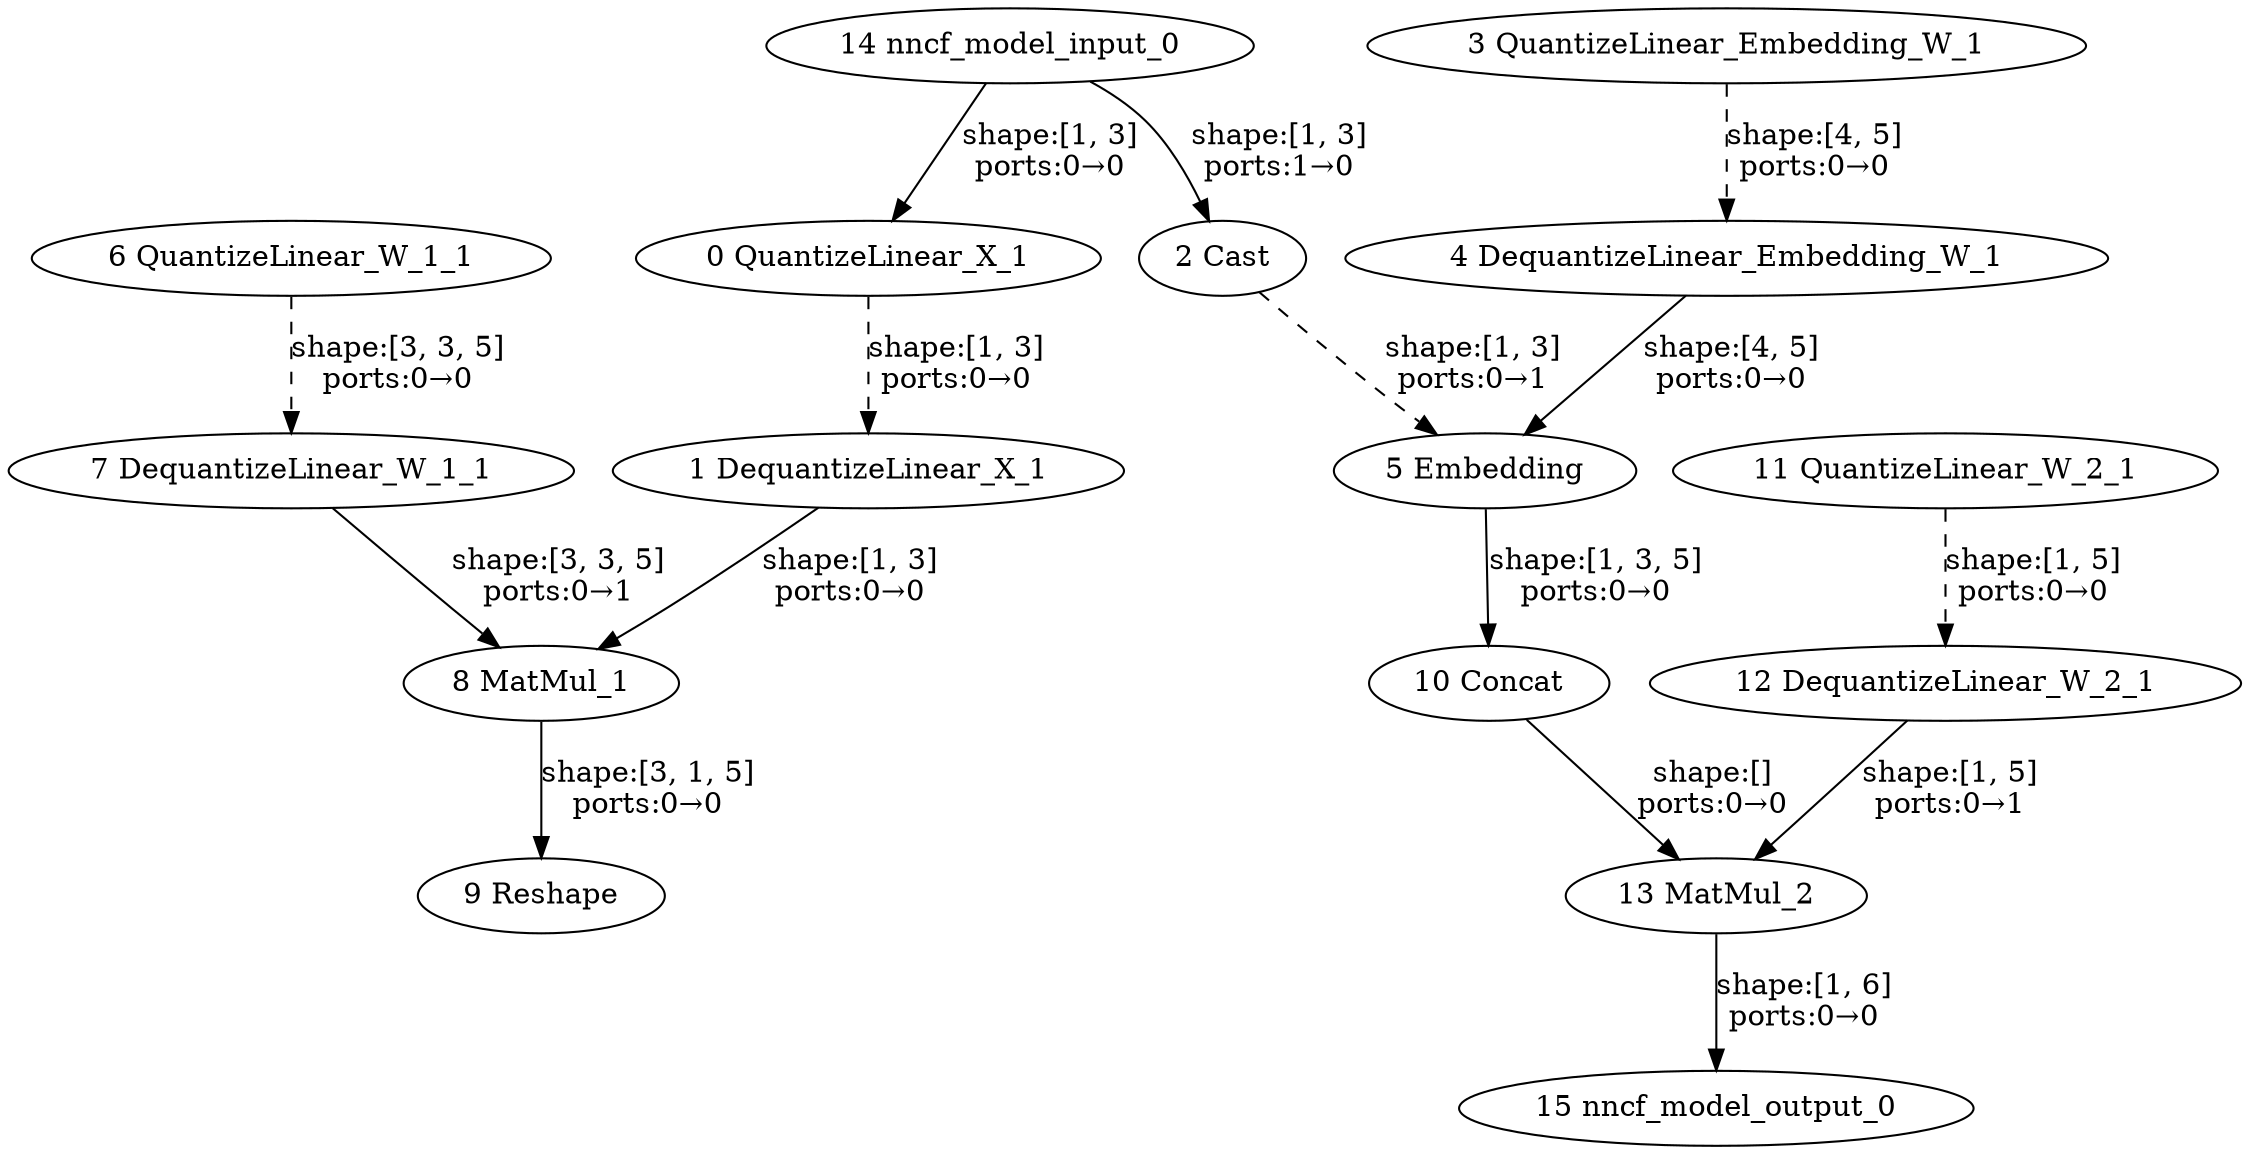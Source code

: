 strict digraph  {
"0 QuantizeLinear_X_1" [id=0, type=QuantizeLinear];
"1 DequantizeLinear_X_1" [id=1, type=DequantizeLinear];
"2 Cast" [id=2, type=Cast];
"3 QuantizeLinear_Embedding_W_1" [id=3, type=QuantizeLinear];
"4 DequantizeLinear_Embedding_W_1" [id=4, type=DequantizeLinear];
"5 Embedding" [id=5, type=Gather];
"6 QuantizeLinear_W_1_1" [id=6, type=QuantizeLinear];
"7 DequantizeLinear_W_1_1" [id=7, type=DequantizeLinear];
"8 MatMul_1" [id=8, type=MatMul];
"9 Reshape" [id=9, type=Reshape];
"10 Concat" [id=10, type=Concat];
"11 QuantizeLinear_W_2_1" [id=11, type=QuantizeLinear];
"12 DequantizeLinear_W_2_1" [id=12, type=DequantizeLinear];
"13 MatMul_2" [id=13, type=MatMul];
"14 nncf_model_input_0" [id=14, type=nncf_model_input];
"15 nncf_model_output_0" [id=15, type=nncf_model_output];
"0 QuantizeLinear_X_1" -> "1 DequantizeLinear_X_1"  [label="shape:[1, 3]\nports:0→0", style=dashed];
"1 DequantizeLinear_X_1" -> "8 MatMul_1"  [label="shape:[1, 3]\nports:0→0", style=solid];
"2 Cast" -> "5 Embedding"  [label="shape:[1, 3]\nports:0→1", style=dashed];
"3 QuantizeLinear_Embedding_W_1" -> "4 DequantizeLinear_Embedding_W_1"  [label="shape:[4, 5]\nports:0→0", style=dashed];
"4 DequantizeLinear_Embedding_W_1" -> "5 Embedding"  [label="shape:[4, 5]\nports:0→0", style=solid];
"5 Embedding" -> "10 Concat"  [label="shape:[1, 3, 5]\nports:0→0", style=solid];
"6 QuantizeLinear_W_1_1" -> "7 DequantizeLinear_W_1_1"  [label="shape:[3, 3, 5]\nports:0→0", style=dashed];
"7 DequantizeLinear_W_1_1" -> "8 MatMul_1"  [label="shape:[3, 3, 5]\nports:0→1", style=solid];
"8 MatMul_1" -> "9 Reshape"  [label="shape:[3, 1, 5]\nports:0→0", style=solid];
"10 Concat" -> "13 MatMul_2"  [label="shape:[]\nports:0→0", style=solid];
"11 QuantizeLinear_W_2_1" -> "12 DequantizeLinear_W_2_1"  [label="shape:[1, 5]\nports:0→0", style=dashed];
"12 DequantizeLinear_W_2_1" -> "13 MatMul_2"  [label="shape:[1, 5]\nports:0→1", style=solid];
"13 MatMul_2" -> "15 nncf_model_output_0"  [label="shape:[1, 6]\nports:0→0", style=solid];
"14 nncf_model_input_0" -> "0 QuantizeLinear_X_1"  [label="shape:[1, 3]\nports:0→0", style=solid];
"14 nncf_model_input_0" -> "2 Cast"  [label="shape:[1, 3]\nports:1→0", style=solid];
}
